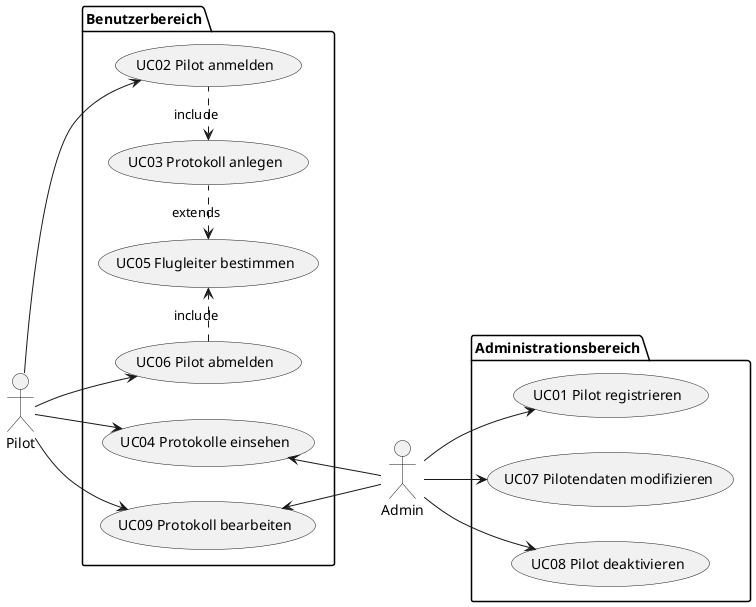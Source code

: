 @startuml domainmodel
left to right direction
"Admin" as ac01
"Pilot" as ac02
package Benutzerbereich {
    "UC02 Pilot anmelden" as (uc02) 
    "UC03 Protokoll anlegen" as (uc03)
    "UC04 Protokolle einsehen" as (uc04)
    "UC05 Flugleiter bestimmen" as (uc05)
    "UC06 Pilot abmelden" as (uc06)
    "UC09 Protokoll bearbeiten" as (uc09)
}

package Administrationsbereich {
    "UC01 Pilot registrieren" as (uc01)
    "UC07 Pilotendaten modifizieren" as (uc07)
    "UC08 Pilot deaktivieren" as (uc08)

}
ac01 -d-> uc01
ac01 -u-> uc04
ac01 -d-> uc07
ac01 -d-> uc08
ac01 -u-> uc09
ac02 -d-> uc02
ac02 -d-> uc06
ac02 -u-> uc09
ac02 -u-> uc04
uc02 .l.> uc03 :include
uc03 .l.> uc05 :extends
uc06 .r.> uc05 :include
@enduml
